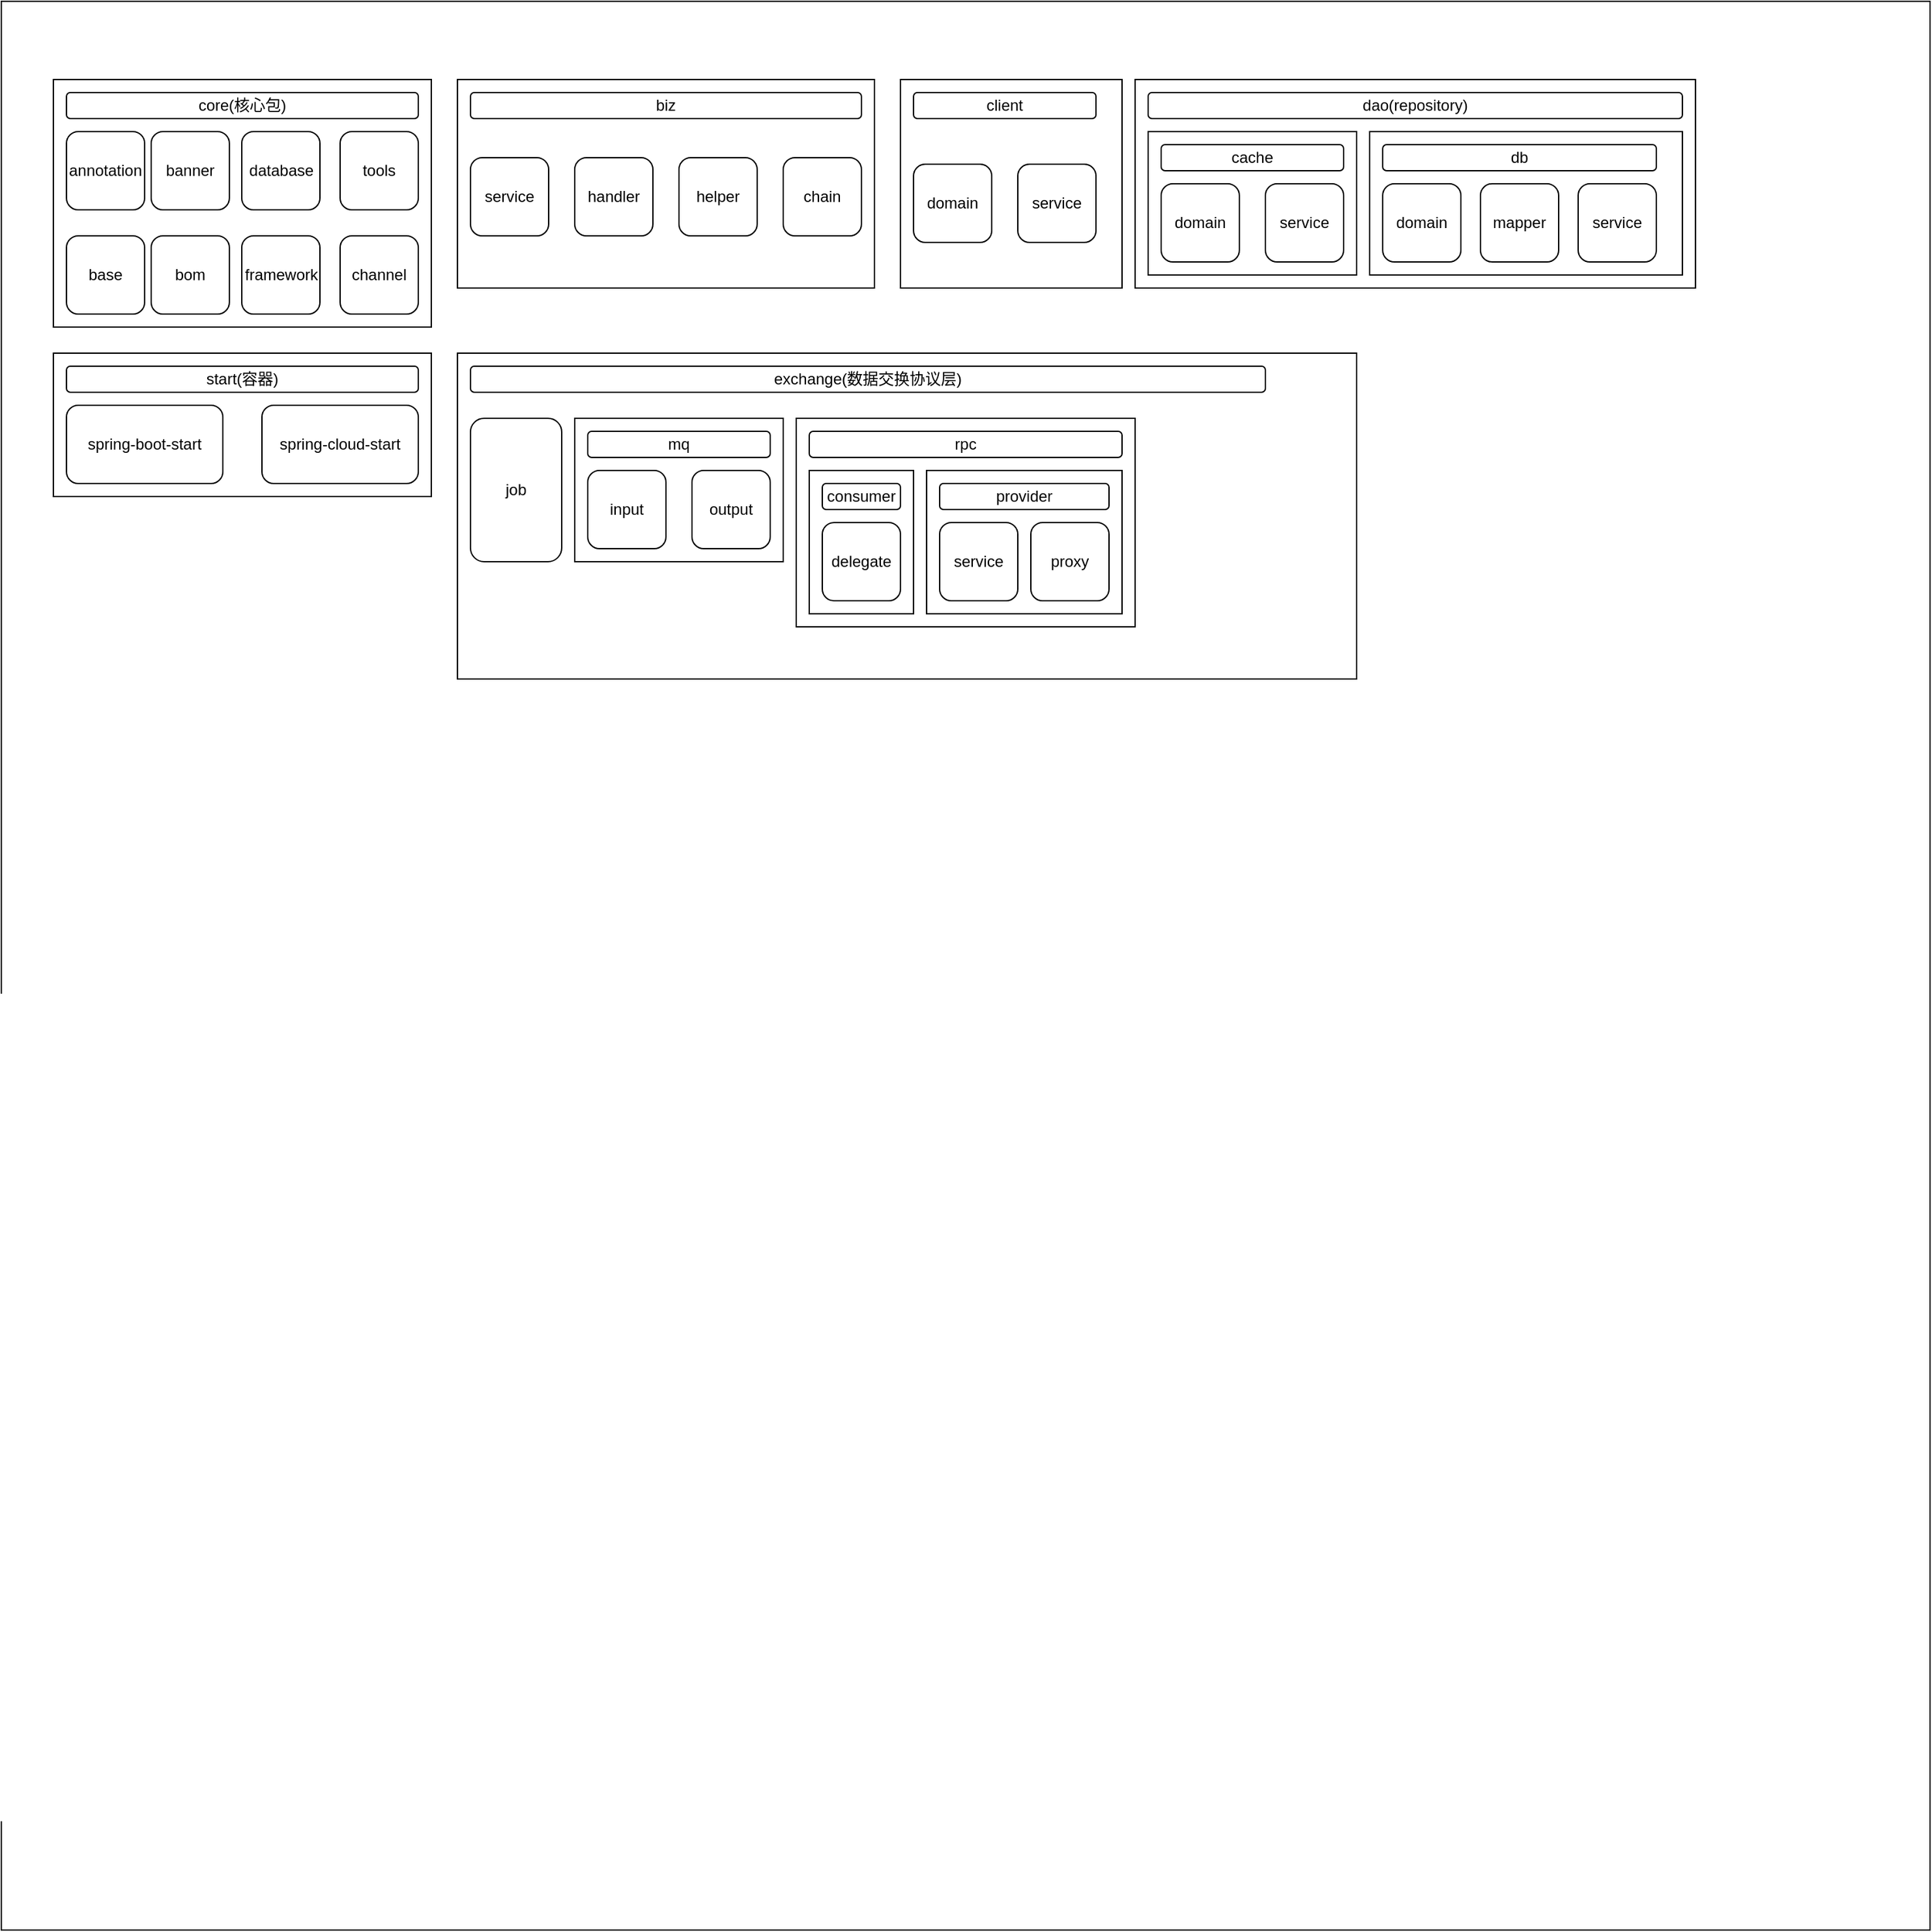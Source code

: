 <mxfile version="14.2.9" type="github">
  <diagram id="9XTy-iZHs_VbA7ZHw2Xl" name="第 1 页">
    <mxGraphModel dx="2820" dy="1931" grid="1" gridSize="10" guides="1" tooltips="1" connect="1" arrows="1" fold="1" page="1" pageScale="1" pageWidth="827" pageHeight="1169" math="0" shadow="0">
      <root>
        <mxCell id="0" />
        <mxCell id="1" parent="0" />
        <mxCell id="9qEMfZzpdLHRmkrpEUGx-1" value="" style="whiteSpace=wrap;html=1;aspect=fixed;" parent="1" vertex="1">
          <mxGeometry x="-1470" y="-470" width="1480" height="1480" as="geometry" />
        </mxCell>
        <mxCell id="9qEMfZzpdLHRmkrpEUGx-12" value="" style="rounded=0;whiteSpace=wrap;html=1;" parent="1" vertex="1">
          <mxGeometry x="-1430" y="-410" width="290" height="190" as="geometry" />
        </mxCell>
        <mxCell id="9qEMfZzpdLHRmkrpEUGx-14" value="core(核心包)" style="rounded=1;whiteSpace=wrap;html=1;" parent="1" vertex="1">
          <mxGeometry x="-1420" y="-400" width="270" height="20" as="geometry" />
        </mxCell>
        <mxCell id="9qEMfZzpdLHRmkrpEUGx-15" value="annotation" style="whiteSpace=wrap;html=1;aspect=fixed;rounded=1;" parent="1" vertex="1">
          <mxGeometry x="-1420" y="-370" width="60" height="60" as="geometry" />
        </mxCell>
        <mxCell id="9qEMfZzpdLHRmkrpEUGx-16" value="banner" style="whiteSpace=wrap;html=1;aspect=fixed;rounded=1;" parent="1" vertex="1">
          <mxGeometry x="-1355" y="-370" width="60" height="60" as="geometry" />
        </mxCell>
        <mxCell id="9qEMfZzpdLHRmkrpEUGx-17" value="database" style="whiteSpace=wrap;html=1;aspect=fixed;rounded=1;" parent="1" vertex="1">
          <mxGeometry x="-1285.5" y="-370" width="60" height="60" as="geometry" />
        </mxCell>
        <mxCell id="9qEMfZzpdLHRmkrpEUGx-18" value="tools" style="whiteSpace=wrap;html=1;aspect=fixed;rounded=1;" parent="1" vertex="1">
          <mxGeometry x="-1210" y="-370" width="60" height="60" as="geometry" />
        </mxCell>
        <mxCell id="9qEMfZzpdLHRmkrpEUGx-19" value="base" style="whiteSpace=wrap;html=1;aspect=fixed;rounded=1;" parent="1" vertex="1">
          <mxGeometry x="-1420" y="-290" width="60" height="60" as="geometry" />
        </mxCell>
        <mxCell id="9qEMfZzpdLHRmkrpEUGx-20" value="bom" style="whiteSpace=wrap;html=1;aspect=fixed;rounded=1;" parent="1" vertex="1">
          <mxGeometry x="-1355" y="-290" width="60" height="60" as="geometry" />
        </mxCell>
        <mxCell id="9qEMfZzpdLHRmkrpEUGx-21" value="framework" style="whiteSpace=wrap;html=1;aspect=fixed;rounded=1;" parent="1" vertex="1">
          <mxGeometry x="-1285.5" y="-290" width="60" height="60" as="geometry" />
        </mxCell>
        <mxCell id="9qEMfZzpdLHRmkrpEUGx-22" value="channel" style="whiteSpace=wrap;html=1;aspect=fixed;rounded=1;" parent="1" vertex="1">
          <mxGeometry x="-1210" y="-290" width="60" height="60" as="geometry" />
        </mxCell>
        <mxCell id="r3gEmTsT7YZAt0gLWkDe-4" value="" style="rounded=0;whiteSpace=wrap;html=1;" parent="1" vertex="1">
          <mxGeometry x="-1430" y="-200" width="290" height="110" as="geometry" />
        </mxCell>
        <mxCell id="r3gEmTsT7YZAt0gLWkDe-5" value="start(容器)" style="rounded=1;whiteSpace=wrap;html=1;" parent="1" vertex="1">
          <mxGeometry x="-1420" y="-190" width="270" height="20" as="geometry" />
        </mxCell>
        <mxCell id="G5489e-RN6n914YXccdB-1" value="spring-boot-start" style="rounded=1;whiteSpace=wrap;html=1;" vertex="1" parent="1">
          <mxGeometry x="-1420" y="-160" width="120" height="60" as="geometry" />
        </mxCell>
        <mxCell id="G5489e-RN6n914YXccdB-2" value="spring-cloud-start" style="rounded=1;whiteSpace=wrap;html=1;" vertex="1" parent="1">
          <mxGeometry x="-1270" y="-160" width="120" height="60" as="geometry" />
        </mxCell>
        <mxCell id="G5489e-RN6n914YXccdB-9" value="" style="rounded=0;whiteSpace=wrap;html=1;" vertex="1" parent="1">
          <mxGeometry x="-1120" y="-410" width="320" height="160" as="geometry" />
        </mxCell>
        <mxCell id="G5489e-RN6n914YXccdB-10" value="biz" style="rounded=1;whiteSpace=wrap;html=1;" vertex="1" parent="1">
          <mxGeometry x="-1110" y="-400" width="300" height="20" as="geometry" />
        </mxCell>
        <mxCell id="G5489e-RN6n914YXccdB-12" value="service" style="rounded=1;whiteSpace=wrap;html=1;" vertex="1" parent="1">
          <mxGeometry x="-1110" y="-350" width="60" height="60" as="geometry" />
        </mxCell>
        <mxCell id="G5489e-RN6n914YXccdB-13" value="handler" style="rounded=1;whiteSpace=wrap;html=1;" vertex="1" parent="1">
          <mxGeometry x="-1030" y="-350" width="60" height="60" as="geometry" />
        </mxCell>
        <mxCell id="G5489e-RN6n914YXccdB-14" value="helper" style="rounded=1;whiteSpace=wrap;html=1;" vertex="1" parent="1">
          <mxGeometry x="-950" y="-350" width="60" height="60" as="geometry" />
        </mxCell>
        <mxCell id="G5489e-RN6n914YXccdB-15" value="chain" style="rounded=1;whiteSpace=wrap;html=1;" vertex="1" parent="1">
          <mxGeometry x="-870" y="-350" width="60" height="60" as="geometry" />
        </mxCell>
        <mxCell id="G5489e-RN6n914YXccdB-16" value="" style="rounded=0;whiteSpace=wrap;html=1;" vertex="1" parent="1">
          <mxGeometry x="-780" y="-410" width="170" height="160" as="geometry" />
        </mxCell>
        <mxCell id="G5489e-RN6n914YXccdB-17" value="client" style="rounded=1;whiteSpace=wrap;html=1;" vertex="1" parent="1">
          <mxGeometry x="-770" y="-400" width="140" height="20" as="geometry" />
        </mxCell>
        <mxCell id="G5489e-RN6n914YXccdB-18" value="domain" style="rounded=1;whiteSpace=wrap;html=1;" vertex="1" parent="1">
          <mxGeometry x="-770" y="-345" width="60" height="60" as="geometry" />
        </mxCell>
        <mxCell id="G5489e-RN6n914YXccdB-19" value="service" style="rounded=1;whiteSpace=wrap;html=1;" vertex="1" parent="1">
          <mxGeometry x="-690" y="-345" width="60" height="60" as="geometry" />
        </mxCell>
        <mxCell id="G5489e-RN6n914YXccdB-20" value="" style="rounded=0;whiteSpace=wrap;html=1;" vertex="1" parent="1">
          <mxGeometry x="-600" y="-410" width="430" height="160" as="geometry" />
        </mxCell>
        <mxCell id="G5489e-RN6n914YXccdB-21" value="dao(repository)" style="rounded=1;whiteSpace=wrap;html=1;" vertex="1" parent="1">
          <mxGeometry x="-590" y="-400" width="410" height="20" as="geometry" />
        </mxCell>
        <mxCell id="G5489e-RN6n914YXccdB-23" value="" style="rounded=0;whiteSpace=wrap;html=1;" vertex="1" parent="1">
          <mxGeometry x="-590" y="-370" width="160" height="110" as="geometry" />
        </mxCell>
        <mxCell id="G5489e-RN6n914YXccdB-24" value="cache" style="rounded=1;whiteSpace=wrap;html=1;" vertex="1" parent="1">
          <mxGeometry x="-580" y="-360" width="140" height="20" as="geometry" />
        </mxCell>
        <mxCell id="G5489e-RN6n914YXccdB-26" value="" style="rounded=0;whiteSpace=wrap;html=1;" vertex="1" parent="1">
          <mxGeometry x="-420" y="-370" width="240" height="110" as="geometry" />
        </mxCell>
        <mxCell id="G5489e-RN6n914YXccdB-27" value="domain" style="rounded=1;whiteSpace=wrap;html=1;" vertex="1" parent="1">
          <mxGeometry x="-580" y="-330" width="60" height="60" as="geometry" />
        </mxCell>
        <mxCell id="G5489e-RN6n914YXccdB-28" value="service" style="rounded=1;whiteSpace=wrap;html=1;" vertex="1" parent="1">
          <mxGeometry x="-500" y="-330" width="60" height="60" as="geometry" />
        </mxCell>
        <mxCell id="G5489e-RN6n914YXccdB-33" value="db" style="rounded=1;whiteSpace=wrap;html=1;" vertex="1" parent="1">
          <mxGeometry x="-410" y="-360" width="210" height="20" as="geometry" />
        </mxCell>
        <mxCell id="G5489e-RN6n914YXccdB-34" value="domain" style="rounded=1;whiteSpace=wrap;html=1;" vertex="1" parent="1">
          <mxGeometry x="-410" y="-330" width="60" height="60" as="geometry" />
        </mxCell>
        <mxCell id="G5489e-RN6n914YXccdB-35" value="mapper" style="rounded=1;whiteSpace=wrap;html=1;" vertex="1" parent="1">
          <mxGeometry x="-335" y="-330" width="60" height="60" as="geometry" />
        </mxCell>
        <mxCell id="G5489e-RN6n914YXccdB-36" value="service" style="rounded=1;whiteSpace=wrap;html=1;" vertex="1" parent="1">
          <mxGeometry x="-260" y="-330" width="60" height="60" as="geometry" />
        </mxCell>
        <mxCell id="G5489e-RN6n914YXccdB-37" value="" style="rounded=0;whiteSpace=wrap;html=1;" vertex="1" parent="1">
          <mxGeometry x="-1120" y="-200" width="690" height="250" as="geometry" />
        </mxCell>
        <mxCell id="G5489e-RN6n914YXccdB-38" value="exchange(数据交换协议层)" style="rounded=1;whiteSpace=wrap;html=1;" vertex="1" parent="1">
          <mxGeometry x="-1110" y="-190" width="610" height="20" as="geometry" />
        </mxCell>
        <mxCell id="G5489e-RN6n914YXccdB-39" value="job" style="rounded=1;whiteSpace=wrap;html=1;" vertex="1" parent="1">
          <mxGeometry x="-1110" y="-150" width="70" height="110" as="geometry" />
        </mxCell>
        <mxCell id="G5489e-RN6n914YXccdB-41" value="" style="rounded=0;whiteSpace=wrap;html=1;" vertex="1" parent="1">
          <mxGeometry x="-1030" y="-150" width="160" height="110" as="geometry" />
        </mxCell>
        <mxCell id="G5489e-RN6n914YXccdB-42" value="mq" style="rounded=1;whiteSpace=wrap;html=1;" vertex="1" parent="1">
          <mxGeometry x="-1020" y="-140" width="140" height="20" as="geometry" />
        </mxCell>
        <mxCell id="G5489e-RN6n914YXccdB-48" value="input" style="rounded=1;whiteSpace=wrap;html=1;" vertex="1" parent="1">
          <mxGeometry x="-1020" y="-110" width="60" height="60" as="geometry" />
        </mxCell>
        <mxCell id="G5489e-RN6n914YXccdB-49" value="output" style="rounded=1;whiteSpace=wrap;html=1;" vertex="1" parent="1">
          <mxGeometry x="-940" y="-110" width="60" height="60" as="geometry" />
        </mxCell>
        <mxCell id="G5489e-RN6n914YXccdB-51" value="" style="rounded=0;whiteSpace=wrap;html=1;" vertex="1" parent="1">
          <mxGeometry x="-860" y="-150" width="260" height="160" as="geometry" />
        </mxCell>
        <mxCell id="G5489e-RN6n914YXccdB-52" value="rpc" style="rounded=1;whiteSpace=wrap;html=1;" vertex="1" parent="1">
          <mxGeometry x="-850" y="-140" width="240" height="20" as="geometry" />
        </mxCell>
        <mxCell id="G5489e-RN6n914YXccdB-53" value="" style="rounded=0;whiteSpace=wrap;html=1;" vertex="1" parent="1">
          <mxGeometry x="-850" y="-110" width="80" height="110" as="geometry" />
        </mxCell>
        <mxCell id="G5489e-RN6n914YXccdB-54" value="consumer" style="rounded=1;whiteSpace=wrap;html=1;" vertex="1" parent="1">
          <mxGeometry x="-840" y="-100" width="60" height="20" as="geometry" />
        </mxCell>
        <mxCell id="G5489e-RN6n914YXccdB-55" value="" style="rounded=0;whiteSpace=wrap;html=1;" vertex="1" parent="1">
          <mxGeometry x="-760" y="-110" width="150" height="110" as="geometry" />
        </mxCell>
        <mxCell id="G5489e-RN6n914YXccdB-56" value="provider" style="rounded=1;whiteSpace=wrap;html=1;" vertex="1" parent="1">
          <mxGeometry x="-750" y="-100" width="130" height="20" as="geometry" />
        </mxCell>
        <mxCell id="G5489e-RN6n914YXccdB-57" value="service" style="rounded=1;whiteSpace=wrap;html=1;" vertex="1" parent="1">
          <mxGeometry x="-750" y="-70" width="60" height="60" as="geometry" />
        </mxCell>
        <mxCell id="G5489e-RN6n914YXccdB-58" value="proxy" style="rounded=1;whiteSpace=wrap;html=1;" vertex="1" parent="1">
          <mxGeometry x="-680" y="-70" width="60" height="60" as="geometry" />
        </mxCell>
        <mxCell id="G5489e-RN6n914YXccdB-60" value="delegate" style="rounded=1;whiteSpace=wrap;html=1;" vertex="1" parent="1">
          <mxGeometry x="-840" y="-70" width="60" height="60" as="geometry" />
        </mxCell>
      </root>
    </mxGraphModel>
  </diagram>
</mxfile>
